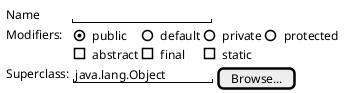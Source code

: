 @startsalt
{
Name         | "                 "
Modifiers:   | { (X) public | () default | () private | () protected
	            [] abstract | [] final   | [] static }
Superclass:  | { "java.lang.Object " | [Browse...] }
}
@endsalt